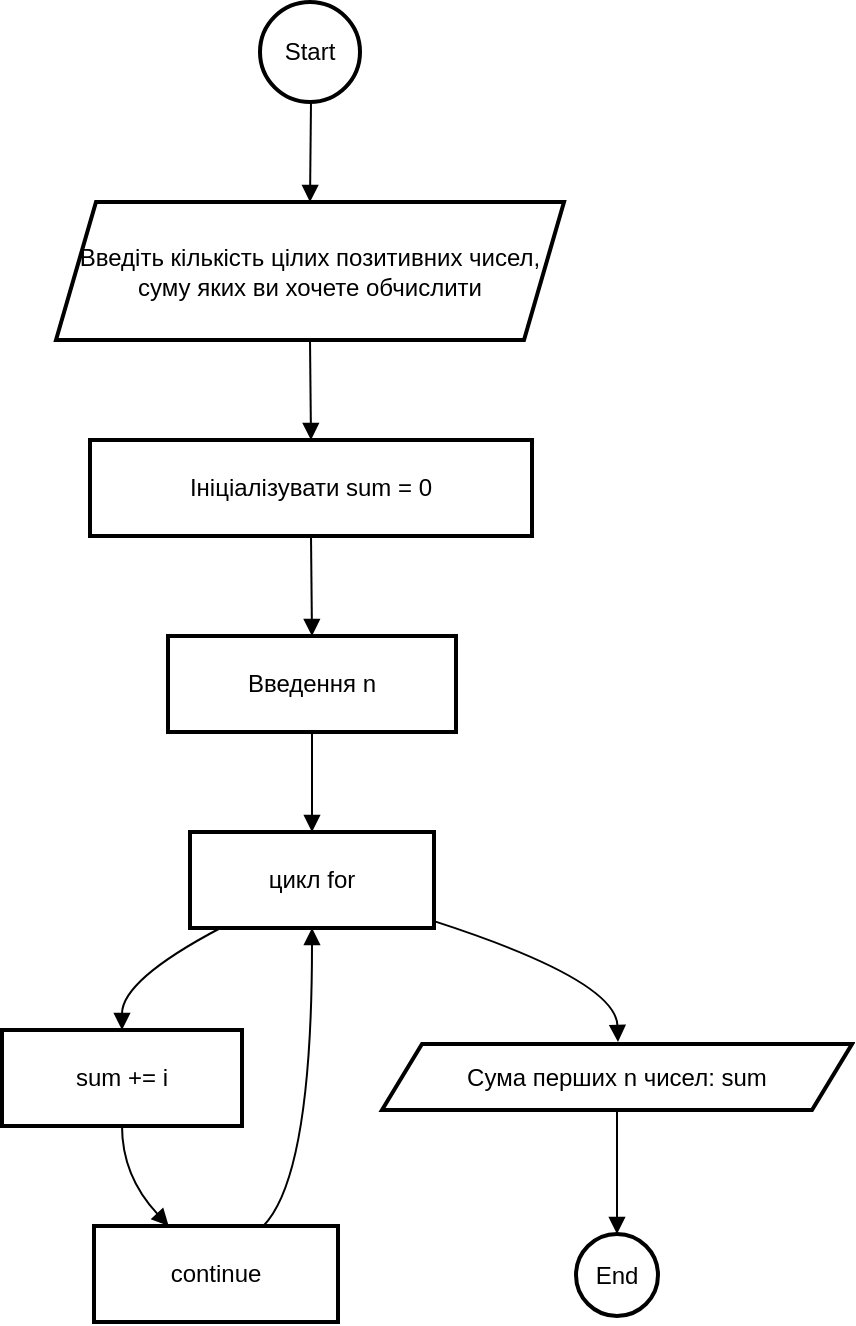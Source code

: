 <mxfile version="24.9.3">
  <diagram name="Page-1" id="cvvCFmWe8PDyQaMzPHBm">
    <mxGraphModel dx="1545" dy="711" grid="1" gridSize="10" guides="1" tooltips="1" connect="1" arrows="1" fold="1" page="1" pageScale="1" pageWidth="1169" pageHeight="827" math="0" shadow="0">
      <root>
        <mxCell id="0" />
        <mxCell id="1" parent="0" />
        <mxCell id="3ss43C7s0YWoK5tKNrxK-2" value="Start" style="ellipse;aspect=fixed;strokeWidth=2;whiteSpace=wrap;" vertex="1" parent="1">
          <mxGeometry x="149" y="20" width="50" height="50" as="geometry" />
        </mxCell>
        <mxCell id="3ss43C7s0YWoK5tKNrxK-3" value="Введіть кількість цілих позитивних чисел, суму яких ви хочете обчислити" style="shape=parallelogram;perimeter=parallelogramPerimeter;fixedSize=1;strokeWidth=2;whiteSpace=wrap;" vertex="1" parent="1">
          <mxGeometry x="47" y="120" width="254" height="69" as="geometry" />
        </mxCell>
        <mxCell id="3ss43C7s0YWoK5tKNrxK-4" value="Ініціалізувати sum = 0" style="whiteSpace=wrap;strokeWidth=2;" vertex="1" parent="1">
          <mxGeometry x="64" y="239" width="221" height="48" as="geometry" />
        </mxCell>
        <mxCell id="3ss43C7s0YWoK5tKNrxK-5" value="Введення n" style="whiteSpace=wrap;strokeWidth=2;" vertex="1" parent="1">
          <mxGeometry x="103" y="337" width="144" height="48" as="geometry" />
        </mxCell>
        <mxCell id="3ss43C7s0YWoK5tKNrxK-6" value="цикл for" style="whiteSpace=wrap;strokeWidth=2;" vertex="1" parent="1">
          <mxGeometry x="114" y="435" width="122" height="48" as="geometry" />
        </mxCell>
        <mxCell id="3ss43C7s0YWoK5tKNrxK-7" value="sum += i" style="whiteSpace=wrap;strokeWidth=2;" vertex="1" parent="1">
          <mxGeometry x="20" y="534" width="120" height="48" as="geometry" />
        </mxCell>
        <mxCell id="3ss43C7s0YWoK5tKNrxK-8" value="continue" style="whiteSpace=wrap;strokeWidth=2;" vertex="1" parent="1">
          <mxGeometry x="66" y="632" width="122" height="48" as="geometry" />
        </mxCell>
        <mxCell id="3ss43C7s0YWoK5tKNrxK-9" value="Сума перших n чисел: sum" style="shape=parallelogram;perimeter=parallelogramPerimeter;fixedSize=1;strokeWidth=2;whiteSpace=wrap;" vertex="1" parent="1">
          <mxGeometry x="210" y="541" width="235" height="33" as="geometry" />
        </mxCell>
        <mxCell id="3ss43C7s0YWoK5tKNrxK-10" value="End" style="ellipse;aspect=fixed;strokeWidth=2;whiteSpace=wrap;" vertex="1" parent="1">
          <mxGeometry x="307" y="636" width="41" height="41" as="geometry" />
        </mxCell>
        <mxCell id="3ss43C7s0YWoK5tKNrxK-11" value="" style="curved=1;startArrow=none;endArrow=block;exitX=0.51;exitY=1;entryX=0.5;entryY=0;rounded=0;" edge="1" parent="1" source="3ss43C7s0YWoK5tKNrxK-2" target="3ss43C7s0YWoK5tKNrxK-3">
          <mxGeometry relative="1" as="geometry">
            <Array as="points" />
          </mxGeometry>
        </mxCell>
        <mxCell id="3ss43C7s0YWoK5tKNrxK-12" value="" style="curved=1;startArrow=none;endArrow=block;exitX=0.5;exitY=1;entryX=0.5;entryY=-0.01;rounded=0;" edge="1" parent="1" source="3ss43C7s0YWoK5tKNrxK-3" target="3ss43C7s0YWoK5tKNrxK-4">
          <mxGeometry relative="1" as="geometry">
            <Array as="points" />
          </mxGeometry>
        </mxCell>
        <mxCell id="3ss43C7s0YWoK5tKNrxK-13" value="" style="curved=1;startArrow=none;endArrow=block;exitX=0.5;exitY=1;entryX=0.5;entryY=0;rounded=0;" edge="1" parent="1" source="3ss43C7s0YWoK5tKNrxK-4" target="3ss43C7s0YWoK5tKNrxK-5">
          <mxGeometry relative="1" as="geometry">
            <Array as="points" />
          </mxGeometry>
        </mxCell>
        <mxCell id="3ss43C7s0YWoK5tKNrxK-14" value="" style="curved=1;startArrow=none;endArrow=block;exitX=0.5;exitY=1.01;entryX=0.5;entryY=0.01;rounded=0;" edge="1" parent="1" source="3ss43C7s0YWoK5tKNrxK-5" target="3ss43C7s0YWoK5tKNrxK-6">
          <mxGeometry relative="1" as="geometry">
            <Array as="points" />
          </mxGeometry>
        </mxCell>
        <mxCell id="3ss43C7s0YWoK5tKNrxK-15" value="" style="curved=1;startArrow=none;endArrow=block;exitX=0.11;exitY=1.02;entryX=0.5;entryY=0;rounded=0;" edge="1" parent="1" source="3ss43C7s0YWoK5tKNrxK-6" target="3ss43C7s0YWoK5tKNrxK-7">
          <mxGeometry relative="1" as="geometry">
            <Array as="points">
              <mxPoint x="80" y="509" />
            </Array>
          </mxGeometry>
        </mxCell>
        <mxCell id="3ss43C7s0YWoK5tKNrxK-16" value="" style="curved=1;startArrow=none;endArrow=block;exitX=0.5;exitY=1.01;entryX=0.31;entryY=0.01;rounded=0;" edge="1" parent="1" source="3ss43C7s0YWoK5tKNrxK-7" target="3ss43C7s0YWoK5tKNrxK-8">
          <mxGeometry relative="1" as="geometry">
            <Array as="points">
              <mxPoint x="80" y="607" />
            </Array>
          </mxGeometry>
        </mxCell>
        <mxCell id="3ss43C7s0YWoK5tKNrxK-17" value="" style="curved=1;startArrow=none;endArrow=block;exitX=0.69;exitY=0.01;entryX=0.5;entryY=1.02;rounded=0;" edge="1" parent="1" source="3ss43C7s0YWoK5tKNrxK-8" target="3ss43C7s0YWoK5tKNrxK-6">
          <mxGeometry relative="1" as="geometry">
            <Array as="points">
              <mxPoint x="175" y="607" />
            </Array>
          </mxGeometry>
        </mxCell>
        <mxCell id="3ss43C7s0YWoK5tKNrxK-18" value="" style="curved=1;startArrow=none;endArrow=block;exitX=0.99;exitY=0.92;rounded=0;" edge="1" parent="1" source="3ss43C7s0YWoK5tKNrxK-6">
          <mxGeometry relative="1" as="geometry">
            <Array as="points">
              <mxPoint x="327" y="509" />
            </Array>
            <mxPoint x="328" y="540" as="targetPoint" />
          </mxGeometry>
        </mxCell>
        <mxCell id="3ss43C7s0YWoK5tKNrxK-19" value="" style="curved=1;startArrow=none;endArrow=block;exitX=0.5;exitY=1.02;entryX=0.49;entryY=0;rounded=0;" edge="1" parent="1" source="3ss43C7s0YWoK5tKNrxK-9" target="3ss43C7s0YWoK5tKNrxK-10">
          <mxGeometry relative="1" as="geometry">
            <Array as="points" />
          </mxGeometry>
        </mxCell>
      </root>
    </mxGraphModel>
  </diagram>
</mxfile>
